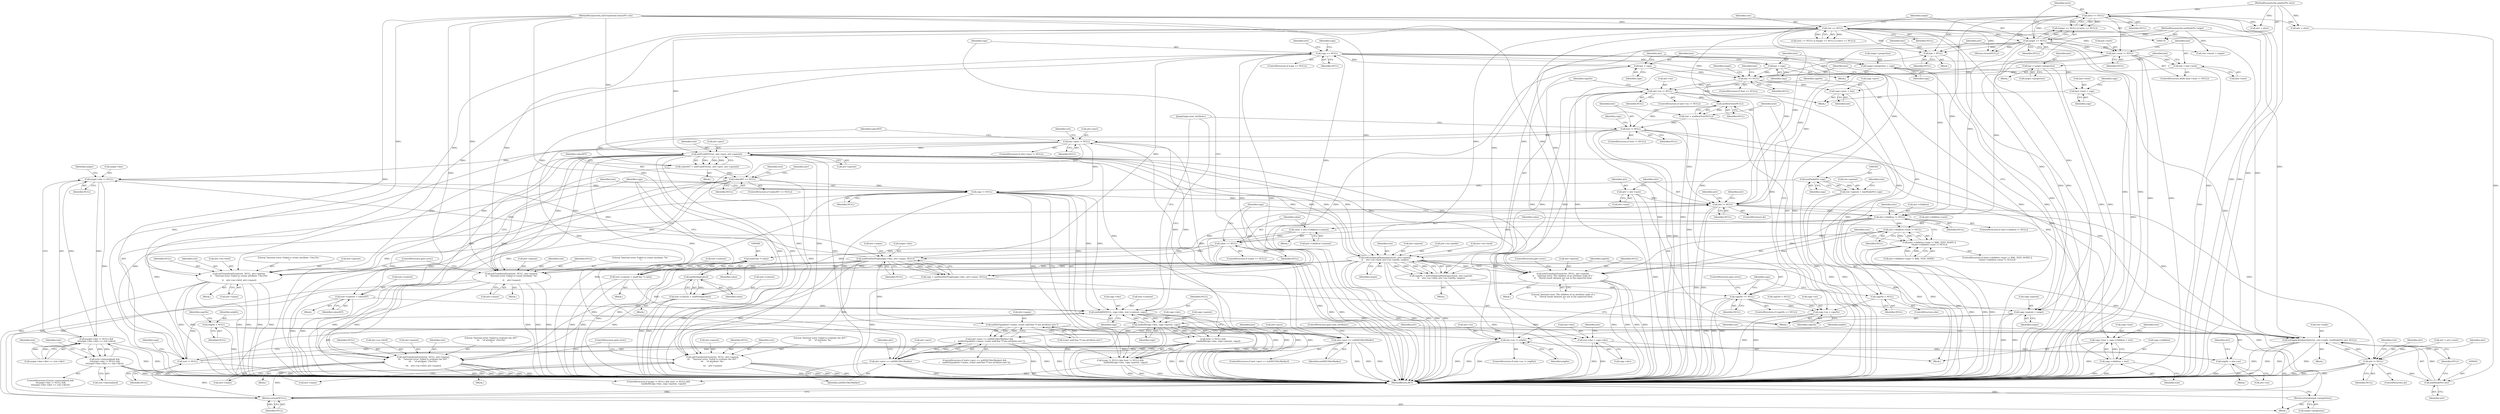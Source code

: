 digraph "0_Chrome_2de493f4a1d48952e09230a0c32ccbd45db973b2@API" {
"1000248" [label="(Call,copy == NULL)"];
"1000237" [label="(Call,copy = xmlNewDocProp(target->doc, attr->name, NULL))"];
"1000239" [label="(Call,xmlNewDocProp(target->doc, attr->name, NULL))"];
"1000470" [label="(Call,target->doc != NULL)"];
"1000402" [label="(Call,attr->psvi != NULL)"];
"1000186" [label="(Call,attr->psvi == xsltXSLTAttrMarker)"];
"1000410" [label="(Call,xsltEvalAVT(ctxt, attr->psvi, attr->parent))"];
"1000132" [label="(Call,ctxt == NULL)"];
"1000111" [label="(MethodParameterIn,xsltTransformContextPtr ctxt)"];
"1000339" [label="(Call,xsltGetSpecialNamespace(ctxt, attr->parent,\n\t\t    attr->ns->href, attr->ns->prefix, target))"];
"1000112" [label="(MethodParameterIn,xmlNodePtr target)"];
"1000136" [label="(Call,target == NULL)"];
"1000374" [label="(Call,text != NULL)"];
"1000369" [label="(Call,text = xmlNewText(NULL))"];
"1000371" [label="(Call,xmlNewText(NULL))"];
"1000291" [label="(Call,last == NULL)"];
"1000177" [label="(Call,last = NULL)"];
"1000139" [label="(Call,attrs == NULL)"];
"1000113" [label="(MethodParameterIn,xmlAttrPtr attrs)"];
"1000315" [label="(Call,last = copy)"];
"1000248" [label="(Call,copy == NULL)"];
"1000159" [label="(Call,last = target->properties)"];
"1000300" [label="(Call,last = copy)"];
"1000170" [label="(Call,last = last->next)"];
"1000165" [label="(Call,last->next != NULL)"];
"1000356" [label="(Call,copyNs == NULL)"];
"1000337" [label="(Call,copyNs = xsltGetSpecialNamespace(ctxt, attr->parent,\n\t\t    attr->ns->href, attr->ns->prefix, target))"];
"1000331" [label="(Call,attr->ns != NULL)"];
"1000319" [label="(Call,attr->ns != origNs)"];
"1000325" [label="(Call,origNs = attr->ns)"];
"1000121" [label="(Call,origNs = NULL)"];
"1000233" [label="(Call,value == NULL)"];
"1000225" [label="(Call,value = attr->children->content)"];
"1000209" [label="(Call,attr->children->next != NULL)"];
"1000194" [label="(Call,attr->children != NULL)"];
"1000532" [label="(Call,attr != NULL)"];
"1000527" [label="(Call,attr = attr->next)"];
"1000517" [label="(Call,xmlAddID(NULL, copy->doc, text->content, copy))"];
"1000502" [label="(Call,copy != NULL)"];
"1000391" [label="(Call,(xmlNodePtr) copy)"];
"1000419" [label="(Call,valueAVT == NULL)"];
"1000408" [label="(Call,valueAVT = xsltEvalAVT(ctxt, attr->psvi, attr->parent))"];
"1000506" [label="(Call,text != NULL)"];
"1000509" [label="(Call,xmlIsID(copy->doc, copy->parent, copy))"];
"1000285" [label="(Call,copy->parent = target)"];
"1000485" [label="(Call,text->content = (xmlChar *) value)"];
"1000489" [label="(Call,(xmlChar *) value)"];
"1000498" [label="(Call,xmlStrdup(value))"];
"1000458" [label="(Call,text->content = valueAVT)"];
"1000494" [label="(Call,text->content = xmlStrdup(value))"];
"1000257" [label="(Call,xsltTransformError(ctxt, NULL, attr->parent,\n\t\t    \"Internal error: Failed to create attribute '{%s}%s'.\n\",\n\t\t    attr->ns->href, attr->name))"];
"1000587" [label="(Return,return(NULL);)"];
"1000274" [label="(Call,xsltTransformError(ctxt, NULL, attr->parent,\n\t\t    \"Internal error: Failed to create attribute '%s'.\n\",\n\t\t    attr->name))"];
"1000310" [label="(Call,copy->prev = last)"];
"1000364" [label="(Call,copy->ns = copyNs)"];
"1000378" [label="(Call,copy->last = copy->children = text)"];
"1000382" [label="(Call,copy->children = text)"];
"1000542" [label="(Call,attr->psvi == xsltXSLTAttrMarker)"];
"1000541" [label="(Call,(attr->psvi == xsltXSLTAttrMarker) &&\n\t    xmlStrEqual(attr->name, (const xmlChar *)\"use-attribute-sets\"))"];
"1000217" [label="(Call,xsltTransformError(ctxt, NULL, attr->parent,\n\t\t    \"Internal error: The children of an attribute node of a \"\n\t\t    \"literal result element are not in the expected form.\n\"))"];
"1000394" [label="(Call,text->doc = copy->doc)"];
"1000505" [label="(Call,(text != NULL) &&\n                (xmlIsID(copy->doc, copy->parent, copy)))"];
"1000501" [label="(Call,(copy != NULL) && (text != NULL) &&\n                (xmlIsID(copy->doc, copy->parent, copy)))"];
"1000201" [label="(Call,(attr->children->type != XML_TEXT_NODE) ||\n\t\t(attr->children->next != NULL))"];
"1000295" [label="(Call,target->properties = copy)"];
"1000577" [label="(Return,return(target->properties);)"];
"1000305" [label="(Call,last->next = copy)"];
"1000387" [label="(Call,text->parent = (xmlNodePtr) copy)"];
"1000428" [label="(Call,xsltTransformError(ctxt, NULL, attr->parent,\n\t\t\t    \"Internal error: Failed to evaluate the AVT \"\n\t\t\t    \"of attribute '{%s}%s'.\n\",\n\t\t\t    attr->ns->href, attr->name))"];
"1000445" [label="(Call,xsltTransformError(ctxt, NULL, attr->parent,\n\t\t\t    \"Internal error: Failed to evaluate the AVT \"\n\t\t\t    \"of attribute '%s'.\n\",\n\t\t\t    attr->name))"];
"1000469" [label="(Call,(target->doc != NULL) &&\n\t\t(target->doc->dict == ctxt->dict))"];
"1000465" [label="(Call,(ctxt->internalized) &&\n \t\t(target->doc != NULL) &&\n\t\t(target->doc->dict == ctxt->dict))"];
"1000547" [label="(Call,xmlStrEqual(attr->name, (const xmlChar *)\"use-attribute-sets\"))"];
"1000555" [label="(Call,xsltApplyAttributeSet(ctxt, ctxt->node, (xmlNodePtr) attr, NULL))"];
"1000569" [label="(Call,attr != NULL)"];
"1000560" [label="(Call,(xmlNodePtr) attr)"];
"1000361" [label="(Call,copyNs = NULL)"];
"1000292" [label="(Identifier,last)"];
"1000509" [label="(Call,xmlIsID(copy->doc, copy->parent, copy))"];
"1000564" [label="(Call,attr = attr->next)"];
"1000326" [label="(Identifier,origNs)"];
"1000467" [label="(Identifier,ctxt)"];
"1000486" [label="(Call,text->content)"];
"1000243" [label="(Call,attr->name)"];
"1000445" [label="(Call,xsltTransformError(ctxt, NULL, attr->parent,\n\t\t\t    \"Internal error: Failed to evaluate the AVT \"\n\t\t\t    \"of attribute '%s'.\n\",\n\t\t\t    attr->name))"];
"1000315" [label="(Call,last = copy)"];
"1000349" [label="(Call,attr->ns->prefix)"];
"1000462" [label="(Identifier,valueAVT)"];
"1000258" [label="(Identifier,ctxt)"];
"1000311" [label="(Call,copy->prev)"];
"1000220" [label="(Call,attr->parent)"];
"1000362" [label="(Identifier,copyNs)"];
"1000186" [label="(Call,attr->psvi == xsltXSLTAttrMarker)"];
"1000257" [label="(Call,xsltTransformError(ctxt, NULL, attr->parent,\n\t\t    \"Internal error: Failed to create attribute '{%s}%s'.\n\",\n\t\t    attr->ns->href, attr->name))"];
"1000232" [label="(ControlStructure,if (value == NULL))"];
"1000522" [label="(Call,text->content)"];
"1000273" [label="(Block,)"];
"1000314" [label="(Identifier,last)"];
"1000137" [label="(Identifier,target)"];
"1000386" [label="(Identifier,text)"];
"1000373" [label="(ControlStructure,if (text != NULL))"];
"1000487" [label="(Identifier,text)"];
"1000380" [label="(Identifier,copy)"];
"1000301" [label="(Identifier,last)"];
"1000498" [label="(Call,xmlStrdup(value))"];
"1000277" [label="(Call,attr->parent)"];
"1000141" [label="(Identifier,NULL)"];
"1000505" [label="(Call,(text != NULL) &&\n                (xmlIsID(copy->doc, copy->parent, copy)))"];
"1000181" [label="(Identifier,attr)"];
"1000210" [label="(Call,attr->children->next)"];
"1000219" [label="(Identifier,NULL)"];
"1000290" [label="(ControlStructure,if (last == NULL))"];
"1000494" [label="(Call,text->content = xmlStrdup(value))"];
"1000464" [label="(ControlStructure,if ((ctxt->internalized) &&\n \t\t(target->doc != NULL) &&\n\t\t(target->doc->dict == ctxt->dict)))"];
"1000548" [label="(Call,attr->name)"];
"1000460" [label="(Identifier,text)"];
"1000404" [label="(Identifier,attr)"];
"1000511" [label="(Identifier,copy)"];
"1000217" [label="(Call,xsltTransformError(ctxt, NULL, attr->parent,\n\t\t    \"Internal error: The children of an attribute node of a \"\n\t\t    \"literal result element are not in the expected form.\n\"))"];
"1000402" [label="(Call,attr->psvi != NULL)"];
"1000240" [label="(Call,target->doc)"];
"1000410" [label="(Call,xsltEvalAVT(ctxt, attr->psvi, attr->parent))"];
"1000178" [label="(Identifier,last)"];
"1000344" [label="(Call,attr->ns->href)"];
"1000541" [label="(Call,(attr->psvi == xsltXSLTAttrMarker) &&\n\t    xmlStrEqual(attr->name, (const xmlChar *)\"use-attribute-sets\"))"];
"1000304" [label="(Block,)"];
"1000470" [label="(Call,target->doc != NULL)"];
"1000275" [label="(Identifier,ctxt)"];
"1000233" [label="(Call,value == NULL)"];
"1000587" [label="(Return,return(NULL);)"];
"1000195" [label="(Call,attr->children)"];
"1000578" [label="(Call,target->properties)"];
"1000179" [label="(Identifier,NULL)"];
"1000533" [label="(Identifier,attr)"];
"1000176" [label="(Block,)"];
"1000306" [label="(Call,last->next)"];
"1000510" [label="(Call,copy->doc)"];
"1000132" [label="(Call,ctxt == NULL)"];
"1000170" [label="(Call,last = last->next)"];
"1000114" [label="(Block,)"];
"1000571" [label="(Identifier,NULL)"];
"1000447" [label="(Identifier,NULL)"];
"1000234" [label="(Identifier,value)"];
"1000356" [label="(Call,copyNs == NULL)"];
"1000209" [label="(Call,attr->children->next != NULL)"];
"1000484" [label="(Block,)"];
"1000395" [label="(Call,text->doc)"];
"1000431" [label="(Call,attr->parent)"];
"1000379" [label="(Call,copy->last)"];
"1000123" [label="(Identifier,NULL)"];
"1000227" [label="(Call,attr->children->content)"];
"1000325" [label="(Call,origNs = attr->ns)"];
"1000126" [label="(Identifier,copyNs)"];
"1000503" [label="(Identifier,copy)"];
"1000287" [label="(Identifier,copy)"];
"1000321" [label="(Identifier,attr)"];
"1000319" [label="(Call,attr->ns != origNs)"];
"1000247" [label="(ControlStructure,if (copy == NULL))"];
"1000495" [label="(Call,text->content)"];
"1000401" [label="(ControlStructure,if (attr->psvi != NULL))"];
"1000335" [label="(Identifier,NULL)"];
"1000177" [label="(Call,last = NULL)"];
"1000446" [label="(Identifier,ctxt)"];
"1000297" [label="(Identifier,target)"];
"1000291" [label="(Call,last == NULL)"];
"1000371" [label="(Call,xmlNewText(NULL))"];
"1000331" [label="(Call,attr->ns != NULL)"];
"1000167" [label="(Identifier,last)"];
"1000215" [label="(Identifier,NULL)"];
"1000513" [label="(Call,copy->parent)"];
"1000256" [label="(Block,)"];
"1000205" [label="(Identifier,attr)"];
"1000398" [label="(Call,copy->doc)"];
"1000496" [label="(Identifier,text)"];
"1000248" [label="(Call,copy == NULL)"];
"1000458" [label="(Call,text->content = valueAVT)"];
"1000171" [label="(Identifier,last)"];
"1000527" [label="(Call,attr = attr->next)"];
"1000323" [label="(Identifier,origNs)"];
"1000340" [label="(Identifier,ctxt)"];
"1000161" [label="(Call,target->properties)"];
"1000406" [label="(Identifier,NULL)"];
"1000142" [label="(Return,return(NULL);)"];
"1000164" [label="(ControlStructure,while (last->next != NULL))"];
"1000457" [label="(Block,)"];
"1000136" [label="(Call,target == NULL)"];
"1000546" [label="(Identifier,xsltXSLTAttrMarker)"];
"1000160" [label="(Identifier,last)"];
"1000542" [label="(Call,attr->psvi == xsltXSLTAttrMarker)"];
"1000169" [label="(Identifier,NULL)"];
"1000216" [label="(Block,)"];
"1000200" [label="(ControlStructure,if ((attr->children->type != XML_TEXT_NODE) ||\n\t\t(attr->children->next != NULL)))"];
"1000264" [label="(Call,attr->ns->href)"];
"1000309" [label="(Identifier,copy)"];
"1000452" [label="(Call,attr->name)"];
"1000375" [label="(Identifier,text)"];
"1000557" [label="(Call,ctxt->node)"];
"1000341" [label="(Call,attr->parent)"];
"1000489" [label="(Call,(xmlChar *) value)"];
"1000544" [label="(Identifier,attr)"];
"1000588" [label="(Identifier,NULL)"];
"1000451" [label="(Literal,\"Internal error: Failed to evaluate the AVT \"\n\t\t\t    \"of attribute '%s'.\n\")"];
"1000407" [label="(Block,)"];
"1000428" [label="(Call,xsltTransformError(ctxt, NULL, attr->parent,\n\t\t\t    \"Internal error: Failed to evaluate the AVT \"\n\t\t\t    \"of attribute '{%s}%s'.\n\",\n\t\t\t    attr->ns->href, attr->name))"];
"1000149" [label="(Call,ctxt->insert = target)"];
"1000383" [label="(Call,copy->children)"];
"1000226" [label="(Identifier,value)"];
"1000263" [label="(Literal,\"Internal error: Failed to create attribute '{%s}%s'.\n\")"];
"1000365" [label="(Call,copy->ns)"];
"1000547" [label="(Call,xmlStrEqual(attr->name, (const xmlChar *)\"use-attribute-sets\"))"];
"1000192" [label="(ControlStructure,goto next_attribute;)"];
"1000260" [label="(Call,attr->parent)"];
"1000361" [label="(Call,copyNs = NULL)"];
"1000378" [label="(Call,copy->last = copy->children = text)"];
"1000310" [label="(Call,copy->prev = last)"];
"1000425" [label="(Identifier,attr)"];
"1000318" [label="(ControlStructure,if (attr->ns != origNs))"];
"1000296" [label="(Call,target->properties)"];
"1000285" [label="(Call,copy->parent = target)"];
"1000444" [label="(Block,)"];
"1000387" [label="(Call,text->parent = (xmlNodePtr) copy)"];
"1000250" [label="(Identifier,NULL)"];
"1000370" [label="(Identifier,text)"];
"1000224" [label="(ControlStructure,goto error;)"];
"1000330" [label="(ControlStructure,if (attr->ns != NULL))"];
"1000427" [label="(Block,)"];
"1000491" [label="(Identifier,value)"];
"1000475" [label="(Call,target->doc->dict == ctxt->dict)"];
"1000122" [label="(Identifier,origNs)"];
"1000281" [label="(Call,attr->name)"];
"1000294" [label="(Block,)"];
"1000366" [label="(Identifier,copy)"];
"1000540" [label="(ControlStructure,if ((attr->psvi == xsltXSLTAttrMarker) &&\n\t    xmlStrEqual(attr->name, (const xmlChar *)\"use-attribute-sets\")))"];
"1000360" [label="(ControlStructure,else)"];
"1000372" [label="(Identifier,NULL)"];
"1000249" [label="(Identifier,copy)"];
"1000517" [label="(Call,xmlAddID(NULL, copy->doc, text->content, copy))"];
"1000448" [label="(Call,attr->parent)"];
"1000111" [label="(MethodParameterIn,xsltTransformContextPtr ctxt)"];
"1000485" [label="(Call,text->content = (xmlChar *) value)"];
"1000529" [label="(Call,attr->next)"];
"1000305" [label="(Call,last->next = copy)"];
"1000535" [label="(Call,attr = attrs)"];
"1000190" [label="(Identifier,xsltXSLTAttrMarker)"];
"1000474" [label="(Identifier,NULL)"];
"1000359" [label="(ControlStructure,goto error;)"];
"1000538" [label="(ControlStructure,do)"];
"1000337" [label="(Call,copyNs = xsltGetSpecialNamespace(ctxt, attr->parent,\n\t\t    attr->ns->href, attr->ns->prefix, target))"];
"1000536" [label="(Identifier,attr)"];
"1000465" [label="(Call,(ctxt->internalized) &&\n \t\t(target->doc != NULL) &&\n\t\t(target->doc->dict == ctxt->dict))"];
"1000574" [label="(Identifier,ctxt)"];
"1000354" [label="(Identifier,target)"];
"1000289" [label="(Identifier,target)"];
"1000409" [label="(Identifier,valueAVT)"];
"1000376" [label="(Identifier,NULL)"];
"1000320" [label="(Call,attr->ns)"];
"1000183" [label="(ControlStructure,do)"];
"1000300" [label="(Call,last = copy)"];
"1000133" [label="(Identifier,ctxt)"];
"1000393" [label="(Identifier,copy)"];
"1000299" [label="(Identifier,copy)"];
"1000131" [label="(Call,(ctxt == NULL) || (target == NULL) || (attrs == NULL))"];
"1000554" [label="(Block,)"];
"1000560" [label="(Call,(xmlNodePtr) attr)"];
"1000421" [label="(Identifier,NULL)"];
"1000532" [label="(Call,attr != NULL)"];
"1000549" [label="(Identifier,attr)"];
"1000563" [label="(Identifier,NULL)"];
"1000269" [label="(Call,attr->name)"];
"1000338" [label="(Identifier,copyNs)"];
"1000507" [label="(Identifier,text)"];
"1000525" [label="(Identifier,copy)"];
"1000358" [label="(Identifier,NULL)"];
"1000368" [label="(Identifier,copyNs)"];
"1000274" [label="(Call,xsltTransformError(ctxt, NULL, attr->parent,\n\t\t    \"Internal error: Failed to create attribute '%s'.\n\",\n\t\t    attr->name))"];
"1000408" [label="(Call,valueAVT = xsltEvalAVT(ctxt, attr->psvi, attr->parent))"];
"1000134" [label="(Identifier,NULL)"];
"1000420" [label="(Identifier,valueAVT)"];
"1000516" [label="(Identifier,copy)"];
"1000276" [label="(Identifier,NULL)"];
"1000280" [label="(Literal,\"Internal error: Failed to create attribute '%s'.\n\")"];
"1000317" [label="(Identifier,copy)"];
"1000336" [label="(Block,)"];
"1000394" [label="(Call,text->doc = copy->doc)"];
"1000259" [label="(Identifier,NULL)"];
"1000158" [label="(Block,)"];
"1000543" [label="(Call,attr->psvi)"];
"1000403" [label="(Call,attr->psvi)"];
"1000389" [label="(Identifier,text)"];
"1000121" [label="(Call,origNs = NULL)"];
"1000519" [label="(Call,copy->doc)"];
"1000324" [label="(Block,)"];
"1000569" [label="(Call,attr != NULL)"];
"1000369" [label="(Call,text = xmlNewText(NULL))"];
"1000254" [label="(Identifier,attr)"];
"1000364" [label="(Call,copy->ns = copyNs)"];
"1000327" [label="(Call,attr->ns)"];
"1000139" [label="(Call,attrs == NULL)"];
"1000166" [label="(Call,last->next)"];
"1000388" [label="(Call,text->parent)"];
"1000188" [label="(Identifier,attr)"];
"1000382" [label="(Call,copy->children = text)"];
"1000307" [label="(Identifier,last)"];
"1000198" [label="(Identifier,NULL)"];
"1000196" [label="(Identifier,attr)"];
"1000355" [label="(ControlStructure,if (copyNs == NULL))"];
"1000562" [label="(Identifier,attr)"];
"1000374" [label="(Call,text != NULL)"];
"1000526" [label="(JumpTarget,next_attribute:)"];
"1000316" [label="(Identifier,last)"];
"1000500" [label="(ControlStructure,if ((copy != NULL) && (text != NULL) &&\n                (xmlIsID(copy->doc, copy->parent, copy))))"];
"1000570" [label="(Identifier,attr)"];
"1000246" [label="(Identifier,NULL)"];
"1000411" [label="(Identifier,ctxt)"];
"1000577" [label="(Return,return(target->properties);)"];
"1000223" [label="(Literal,\"Internal error: The children of an attribute node of a \"\n\t\t    \"literal result element are not in the expected form.\n\")"];
"1000194" [label="(Call,attr->children != NULL)"];
"1000478" [label="(Identifier,target)"];
"1000332" [label="(Call,attr->ns)"];
"1000180" [label="(Call,attr = attrs)"];
"1000284" [label="(ControlStructure,goto error;)"];
"1000225" [label="(Call,value = attr->children->content)"];
"1000565" [label="(Identifier,attr)"];
"1000518" [label="(Identifier,NULL)"];
"1000295" [label="(Call,target->properties = copy)"];
"1000502" [label="(Call,copy != NULL)"];
"1000140" [label="(Identifier,attrs)"];
"1000499" [label="(Identifier,value)"];
"1000165" [label="(Call,last->next != NULL)"];
"1000286" [label="(Call,copy->parent)"];
"1000466" [label="(Call,ctxt->internalized)"];
"1000113" [label="(MethodParameterIn,xmlAttrPtr attrs)"];
"1000471" [label="(Call,target->doc)"];
"1000184" [label="(Block,)"];
"1000504" [label="(Identifier,NULL)"];
"1000418" [label="(ControlStructure,if (valueAVT == NULL))"];
"1000589" [label="(MethodReturn,RET)"];
"1000135" [label="(Call,(target == NULL) || (attrs == NULL))"];
"1000138" [label="(Identifier,NULL)"];
"1000391" [label="(Call,(xmlNodePtr) copy)"];
"1000312" [label="(Identifier,copy)"];
"1000501" [label="(Call,(copy != NULL) && (text != NULL) &&\n                (xmlIsID(copy->doc, copy->parent, copy)))"];
"1000419" [label="(Call,valueAVT == NULL)"];
"1000237" [label="(Call,copy = xmlNewDocProp(target->doc, attr->name, NULL))"];
"1000396" [label="(Identifier,text)"];
"1000508" [label="(Identifier,NULL)"];
"1000556" [label="(Identifier,ctxt)"];
"1000159" [label="(Call,last = target->properties)"];
"1000187" [label="(Call,attr->psvi)"];
"1000125" [label="(Call,copyNs = NULL)"];
"1000506" [label="(Call,text != NULL)"];
"1000112" [label="(MethodParameterIn,xmlNodePtr target)"];
"1000293" [label="(Identifier,NULL)"];
"1000377" [label="(Block,)"];
"1000429" [label="(Identifier,ctxt)"];
"1000235" [label="(Identifier,NULL)"];
"1000202" [label="(Call,attr->children->type != XML_TEXT_NODE)"];
"1000551" [label="(Call,(const xmlChar *)\"use-attribute-sets\")"];
"1000493" [label="(Block,)"];
"1000238" [label="(Identifier,copy)"];
"1000201" [label="(Call,(attr->children->type != XML_TEXT_NODE) ||\n\t\t(attr->children->next != NULL))"];
"1000528" [label="(Identifier,attr)"];
"1000434" [label="(Literal,\"Internal error: Failed to evaluate the AVT \"\n\t\t\t    \"of attribute '{%s}%s'.\n\")"];
"1000430" [label="(Identifier,NULL)"];
"1000412" [label="(Call,attr->psvi)"];
"1000469" [label="(Call,(target->doc != NULL) &&\n\t\t(target->doc->dict == ctxt->dict))"];
"1000357" [label="(Identifier,copyNs)"];
"1000333" [label="(Identifier,attr)"];
"1000218" [label="(Identifier,ctxt)"];
"1000440" [label="(Call,attr->name)"];
"1000339" [label="(Call,xsltGetSpecialNamespace(ctxt, attr->parent,\n\t\t    attr->ns->href, attr->ns->prefix, target))"];
"1000455" [label="(ControlStructure,goto error;)"];
"1000415" [label="(Call,attr->parent)"];
"1000459" [label="(Call,text->content)"];
"1000172" [label="(Call,last->next)"];
"1000185" [label="(ControlStructure,if (attr->psvi == xsltXSLTAttrMarker))"];
"1000199" [label="(Block,)"];
"1000193" [label="(ControlStructure,if (attr->children != NULL))"];
"1000534" [label="(Identifier,NULL)"];
"1000435" [label="(Call,attr->ns->href)"];
"1000302" [label="(Identifier,copy)"];
"1000239" [label="(Call,xmlNewDocProp(target->doc, attr->name, NULL))"];
"1000363" [label="(Identifier,NULL)"];
"1000555" [label="(Call,xsltApplyAttributeSet(ctxt, ctxt->node, (xmlNodePtr) attr, NULL))"];
"1000248" -> "1000247"  [label="AST: "];
"1000248" -> "1000250"  [label="CFG: "];
"1000249" -> "1000248"  [label="AST: "];
"1000250" -> "1000248"  [label="AST: "];
"1000254" -> "1000248"  [label="CFG: "];
"1000287" -> "1000248"  [label="CFG: "];
"1000248" -> "1000589"  [label="DDG: "];
"1000248" -> "1000589"  [label="DDG: "];
"1000237" -> "1000248"  [label="DDG: "];
"1000239" -> "1000248"  [label="DDG: "];
"1000248" -> "1000257"  [label="DDG: "];
"1000248" -> "1000274"  [label="DDG: "];
"1000248" -> "1000291"  [label="DDG: "];
"1000248" -> "1000295"  [label="DDG: "];
"1000248" -> "1000300"  [label="DDG: "];
"1000248" -> "1000305"  [label="DDG: "];
"1000248" -> "1000315"  [label="DDG: "];
"1000248" -> "1000391"  [label="DDG: "];
"1000237" -> "1000184"  [label="AST: "];
"1000237" -> "1000239"  [label="CFG: "];
"1000238" -> "1000237"  [label="AST: "];
"1000239" -> "1000237"  [label="AST: "];
"1000249" -> "1000237"  [label="CFG: "];
"1000237" -> "1000589"  [label="DDG: "];
"1000239" -> "1000237"  [label="DDG: "];
"1000239" -> "1000237"  [label="DDG: "];
"1000239" -> "1000237"  [label="DDG: "];
"1000239" -> "1000246"  [label="CFG: "];
"1000240" -> "1000239"  [label="AST: "];
"1000243" -> "1000239"  [label="AST: "];
"1000246" -> "1000239"  [label="AST: "];
"1000239" -> "1000589"  [label="DDG: "];
"1000239" -> "1000589"  [label="DDG: "];
"1000470" -> "1000239"  [label="DDG: "];
"1000233" -> "1000239"  [label="DDG: "];
"1000194" -> "1000239"  [label="DDG: "];
"1000239" -> "1000257"  [label="DDG: "];
"1000239" -> "1000274"  [label="DDG: "];
"1000239" -> "1000428"  [label="DDG: "];
"1000239" -> "1000445"  [label="DDG: "];
"1000239" -> "1000470"  [label="DDG: "];
"1000239" -> "1000547"  [label="DDG: "];
"1000470" -> "1000469"  [label="AST: "];
"1000470" -> "1000474"  [label="CFG: "];
"1000471" -> "1000470"  [label="AST: "];
"1000474" -> "1000470"  [label="AST: "];
"1000478" -> "1000470"  [label="CFG: "];
"1000469" -> "1000470"  [label="CFG: "];
"1000470" -> "1000589"  [label="DDG: "];
"1000470" -> "1000469"  [label="DDG: "];
"1000470" -> "1000469"  [label="DDG: "];
"1000402" -> "1000470"  [label="DDG: "];
"1000470" -> "1000502"  [label="DDG: "];
"1000402" -> "1000401"  [label="AST: "];
"1000402" -> "1000406"  [label="CFG: "];
"1000403" -> "1000402"  [label="AST: "];
"1000406" -> "1000402"  [label="AST: "];
"1000409" -> "1000402"  [label="CFG: "];
"1000467" -> "1000402"  [label="CFG: "];
"1000402" -> "1000589"  [label="DDG: "];
"1000402" -> "1000186"  [label="DDG: "];
"1000186" -> "1000402"  [label="DDG: "];
"1000374" -> "1000402"  [label="DDG: "];
"1000402" -> "1000410"  [label="DDG: "];
"1000402" -> "1000419"  [label="DDG: "];
"1000402" -> "1000502"  [label="DDG: "];
"1000402" -> "1000542"  [label="DDG: "];
"1000186" -> "1000185"  [label="AST: "];
"1000186" -> "1000190"  [label="CFG: "];
"1000187" -> "1000186"  [label="AST: "];
"1000190" -> "1000186"  [label="AST: "];
"1000192" -> "1000186"  [label="CFG: "];
"1000196" -> "1000186"  [label="CFG: "];
"1000186" -> "1000589"  [label="DDG: "];
"1000186" -> "1000589"  [label="DDG: "];
"1000186" -> "1000589"  [label="DDG: "];
"1000410" -> "1000186"  [label="DDG: "];
"1000186" -> "1000542"  [label="DDG: "];
"1000186" -> "1000542"  [label="DDG: "];
"1000410" -> "1000408"  [label="AST: "];
"1000410" -> "1000415"  [label="CFG: "];
"1000411" -> "1000410"  [label="AST: "];
"1000412" -> "1000410"  [label="AST: "];
"1000415" -> "1000410"  [label="AST: "];
"1000408" -> "1000410"  [label="CFG: "];
"1000410" -> "1000589"  [label="DDG: "];
"1000410" -> "1000589"  [label="DDG: "];
"1000410" -> "1000589"  [label="DDG: "];
"1000410" -> "1000217"  [label="DDG: "];
"1000410" -> "1000217"  [label="DDG: "];
"1000410" -> "1000257"  [label="DDG: "];
"1000410" -> "1000257"  [label="DDG: "];
"1000410" -> "1000274"  [label="DDG: "];
"1000410" -> "1000274"  [label="DDG: "];
"1000410" -> "1000339"  [label="DDG: "];
"1000410" -> "1000339"  [label="DDG: "];
"1000410" -> "1000408"  [label="DDG: "];
"1000410" -> "1000408"  [label="DDG: "];
"1000410" -> "1000408"  [label="DDG: "];
"1000132" -> "1000410"  [label="DDG: "];
"1000339" -> "1000410"  [label="DDG: "];
"1000339" -> "1000410"  [label="DDG: "];
"1000111" -> "1000410"  [label="DDG: "];
"1000410" -> "1000428"  [label="DDG: "];
"1000410" -> "1000428"  [label="DDG: "];
"1000410" -> "1000445"  [label="DDG: "];
"1000410" -> "1000445"  [label="DDG: "];
"1000410" -> "1000542"  [label="DDG: "];
"1000410" -> "1000555"  [label="DDG: "];
"1000132" -> "1000131"  [label="AST: "];
"1000132" -> "1000134"  [label="CFG: "];
"1000133" -> "1000132"  [label="AST: "];
"1000134" -> "1000132"  [label="AST: "];
"1000137" -> "1000132"  [label="CFG: "];
"1000131" -> "1000132"  [label="CFG: "];
"1000132" -> "1000589"  [label="DDG: "];
"1000132" -> "1000589"  [label="DDG: "];
"1000132" -> "1000131"  [label="DDG: "];
"1000132" -> "1000131"  [label="DDG: "];
"1000111" -> "1000132"  [label="DDG: "];
"1000132" -> "1000136"  [label="DDG: "];
"1000132" -> "1000142"  [label="DDG: "];
"1000132" -> "1000165"  [label="DDG: "];
"1000132" -> "1000177"  [label="DDG: "];
"1000132" -> "1000194"  [label="DDG: "];
"1000132" -> "1000217"  [label="DDG: "];
"1000132" -> "1000257"  [label="DDG: "];
"1000132" -> "1000274"  [label="DDG: "];
"1000132" -> "1000339"  [label="DDG: "];
"1000132" -> "1000532"  [label="DDG: "];
"1000132" -> "1000555"  [label="DDG: "];
"1000111" -> "1000110"  [label="AST: "];
"1000111" -> "1000589"  [label="DDG: "];
"1000111" -> "1000217"  [label="DDG: "];
"1000111" -> "1000257"  [label="DDG: "];
"1000111" -> "1000274"  [label="DDG: "];
"1000111" -> "1000339"  [label="DDG: "];
"1000111" -> "1000428"  [label="DDG: "];
"1000111" -> "1000445"  [label="DDG: "];
"1000111" -> "1000555"  [label="DDG: "];
"1000339" -> "1000337"  [label="AST: "];
"1000339" -> "1000354"  [label="CFG: "];
"1000340" -> "1000339"  [label="AST: "];
"1000341" -> "1000339"  [label="AST: "];
"1000344" -> "1000339"  [label="AST: "];
"1000349" -> "1000339"  [label="AST: "];
"1000354" -> "1000339"  [label="AST: "];
"1000337" -> "1000339"  [label="CFG: "];
"1000339" -> "1000589"  [label="DDG: "];
"1000339" -> "1000589"  [label="DDG: "];
"1000339" -> "1000589"  [label="DDG: "];
"1000339" -> "1000589"  [label="DDG: "];
"1000339" -> "1000589"  [label="DDG: "];
"1000339" -> "1000217"  [label="DDG: "];
"1000339" -> "1000217"  [label="DDG: "];
"1000339" -> "1000257"  [label="DDG: "];
"1000339" -> "1000257"  [label="DDG: "];
"1000339" -> "1000257"  [label="DDG: "];
"1000339" -> "1000274"  [label="DDG: "];
"1000339" -> "1000274"  [label="DDG: "];
"1000339" -> "1000285"  [label="DDG: "];
"1000339" -> "1000337"  [label="DDG: "];
"1000339" -> "1000337"  [label="DDG: "];
"1000339" -> "1000337"  [label="DDG: "];
"1000339" -> "1000337"  [label="DDG: "];
"1000339" -> "1000337"  [label="DDG: "];
"1000112" -> "1000339"  [label="DDG: "];
"1000136" -> "1000339"  [label="DDG: "];
"1000339" -> "1000428"  [label="DDG: "];
"1000339" -> "1000555"  [label="DDG: "];
"1000112" -> "1000110"  [label="AST: "];
"1000112" -> "1000589"  [label="DDG: "];
"1000112" -> "1000136"  [label="DDG: "];
"1000112" -> "1000149"  [label="DDG: "];
"1000112" -> "1000285"  [label="DDG: "];
"1000136" -> "1000135"  [label="AST: "];
"1000136" -> "1000138"  [label="CFG: "];
"1000137" -> "1000136"  [label="AST: "];
"1000138" -> "1000136"  [label="AST: "];
"1000140" -> "1000136"  [label="CFG: "];
"1000135" -> "1000136"  [label="CFG: "];
"1000136" -> "1000589"  [label="DDG: "];
"1000136" -> "1000589"  [label="DDG: "];
"1000136" -> "1000135"  [label="DDG: "];
"1000136" -> "1000135"  [label="DDG: "];
"1000136" -> "1000139"  [label="DDG: "];
"1000136" -> "1000142"  [label="DDG: "];
"1000136" -> "1000149"  [label="DDG: "];
"1000136" -> "1000165"  [label="DDG: "];
"1000136" -> "1000177"  [label="DDG: "];
"1000136" -> "1000194"  [label="DDG: "];
"1000136" -> "1000285"  [label="DDG: "];
"1000136" -> "1000532"  [label="DDG: "];
"1000374" -> "1000373"  [label="AST: "];
"1000374" -> "1000376"  [label="CFG: "];
"1000375" -> "1000374"  [label="AST: "];
"1000376" -> "1000374"  [label="AST: "];
"1000380" -> "1000374"  [label="CFG: "];
"1000526" -> "1000374"  [label="CFG: "];
"1000374" -> "1000589"  [label="DDG: "];
"1000374" -> "1000589"  [label="DDG: "];
"1000369" -> "1000374"  [label="DDG: "];
"1000371" -> "1000374"  [label="DDG: "];
"1000374" -> "1000378"  [label="DDG: "];
"1000374" -> "1000382"  [label="DDG: "];
"1000374" -> "1000506"  [label="DDG: "];
"1000374" -> "1000532"  [label="DDG: "];
"1000369" -> "1000184"  [label="AST: "];
"1000369" -> "1000371"  [label="CFG: "];
"1000370" -> "1000369"  [label="AST: "];
"1000371" -> "1000369"  [label="AST: "];
"1000375" -> "1000369"  [label="CFG: "];
"1000369" -> "1000589"  [label="DDG: "];
"1000371" -> "1000369"  [label="DDG: "];
"1000371" -> "1000372"  [label="CFG: "];
"1000372" -> "1000371"  [label="AST: "];
"1000291" -> "1000371"  [label="DDG: "];
"1000356" -> "1000371"  [label="DDG: "];
"1000331" -> "1000371"  [label="DDG: "];
"1000291" -> "1000290"  [label="AST: "];
"1000291" -> "1000293"  [label="CFG: "];
"1000292" -> "1000291"  [label="AST: "];
"1000293" -> "1000291"  [label="AST: "];
"1000297" -> "1000291"  [label="CFG: "];
"1000307" -> "1000291"  [label="CFG: "];
"1000291" -> "1000589"  [label="DDG: "];
"1000177" -> "1000291"  [label="DDG: "];
"1000315" -> "1000291"  [label="DDG: "];
"1000159" -> "1000291"  [label="DDG: "];
"1000300" -> "1000291"  [label="DDG: "];
"1000170" -> "1000291"  [label="DDG: "];
"1000291" -> "1000310"  [label="DDG: "];
"1000291" -> "1000331"  [label="DDG: "];
"1000177" -> "1000176"  [label="AST: "];
"1000177" -> "1000179"  [label="CFG: "];
"1000178" -> "1000177"  [label="AST: "];
"1000179" -> "1000177"  [label="AST: "];
"1000181" -> "1000177"  [label="CFG: "];
"1000177" -> "1000589"  [label="DDG: "];
"1000139" -> "1000177"  [label="DDG: "];
"1000139" -> "1000135"  [label="AST: "];
"1000139" -> "1000141"  [label="CFG: "];
"1000140" -> "1000139"  [label="AST: "];
"1000141" -> "1000139"  [label="AST: "];
"1000135" -> "1000139"  [label="CFG: "];
"1000139" -> "1000589"  [label="DDG: "];
"1000139" -> "1000589"  [label="DDG: "];
"1000139" -> "1000135"  [label="DDG: "];
"1000139" -> "1000135"  [label="DDG: "];
"1000113" -> "1000139"  [label="DDG: "];
"1000139" -> "1000142"  [label="DDG: "];
"1000139" -> "1000165"  [label="DDG: "];
"1000139" -> "1000180"  [label="DDG: "];
"1000139" -> "1000194"  [label="DDG: "];
"1000139" -> "1000532"  [label="DDG: "];
"1000139" -> "1000535"  [label="DDG: "];
"1000113" -> "1000110"  [label="AST: "];
"1000113" -> "1000589"  [label="DDG: "];
"1000113" -> "1000180"  [label="DDG: "];
"1000113" -> "1000535"  [label="DDG: "];
"1000315" -> "1000304"  [label="AST: "];
"1000315" -> "1000317"  [label="CFG: "];
"1000316" -> "1000315"  [label="AST: "];
"1000317" -> "1000315"  [label="AST: "];
"1000321" -> "1000315"  [label="CFG: "];
"1000315" -> "1000589"  [label="DDG: "];
"1000315" -> "1000589"  [label="DDG: "];
"1000159" -> "1000158"  [label="AST: "];
"1000159" -> "1000161"  [label="CFG: "];
"1000160" -> "1000159"  [label="AST: "];
"1000161" -> "1000159"  [label="AST: "];
"1000167" -> "1000159"  [label="CFG: "];
"1000159" -> "1000589"  [label="DDG: "];
"1000159" -> "1000589"  [label="DDG: "];
"1000300" -> "1000294"  [label="AST: "];
"1000300" -> "1000302"  [label="CFG: "];
"1000301" -> "1000300"  [label="AST: "];
"1000302" -> "1000300"  [label="AST: "];
"1000321" -> "1000300"  [label="CFG: "];
"1000300" -> "1000589"  [label="DDG: "];
"1000300" -> "1000589"  [label="DDG: "];
"1000170" -> "1000164"  [label="AST: "];
"1000170" -> "1000172"  [label="CFG: "];
"1000171" -> "1000170"  [label="AST: "];
"1000172" -> "1000170"  [label="AST: "];
"1000167" -> "1000170"  [label="CFG: "];
"1000170" -> "1000589"  [label="DDG: "];
"1000165" -> "1000170"  [label="DDG: "];
"1000165" -> "1000164"  [label="AST: "];
"1000165" -> "1000169"  [label="CFG: "];
"1000166" -> "1000165"  [label="AST: "];
"1000169" -> "1000165"  [label="AST: "];
"1000171" -> "1000165"  [label="CFG: "];
"1000181" -> "1000165"  [label="CFG: "];
"1000165" -> "1000589"  [label="DDG: "];
"1000165" -> "1000589"  [label="DDG: "];
"1000165" -> "1000194"  [label="DDG: "];
"1000165" -> "1000532"  [label="DDG: "];
"1000356" -> "1000355"  [label="AST: "];
"1000356" -> "1000358"  [label="CFG: "];
"1000357" -> "1000356"  [label="AST: "];
"1000358" -> "1000356"  [label="AST: "];
"1000359" -> "1000356"  [label="CFG: "];
"1000366" -> "1000356"  [label="CFG: "];
"1000356" -> "1000589"  [label="DDG: "];
"1000356" -> "1000589"  [label="DDG: "];
"1000356" -> "1000589"  [label="DDG: "];
"1000337" -> "1000356"  [label="DDG: "];
"1000331" -> "1000356"  [label="DDG: "];
"1000356" -> "1000364"  [label="DDG: "];
"1000356" -> "1000587"  [label="DDG: "];
"1000337" -> "1000336"  [label="AST: "];
"1000338" -> "1000337"  [label="AST: "];
"1000357" -> "1000337"  [label="CFG: "];
"1000337" -> "1000589"  [label="DDG: "];
"1000331" -> "1000330"  [label="AST: "];
"1000331" -> "1000335"  [label="CFG: "];
"1000332" -> "1000331"  [label="AST: "];
"1000335" -> "1000331"  [label="AST: "];
"1000338" -> "1000331"  [label="CFG: "];
"1000362" -> "1000331"  [label="CFG: "];
"1000331" -> "1000589"  [label="DDG: "];
"1000331" -> "1000589"  [label="DDG: "];
"1000331" -> "1000319"  [label="DDG: "];
"1000319" -> "1000331"  [label="DDG: "];
"1000331" -> "1000361"  [label="DDG: "];
"1000319" -> "1000318"  [label="AST: "];
"1000319" -> "1000323"  [label="CFG: "];
"1000320" -> "1000319"  [label="AST: "];
"1000323" -> "1000319"  [label="AST: "];
"1000326" -> "1000319"  [label="CFG: "];
"1000366" -> "1000319"  [label="CFG: "];
"1000319" -> "1000589"  [label="DDG: "];
"1000319" -> "1000589"  [label="DDG: "];
"1000319" -> "1000589"  [label="DDG: "];
"1000325" -> "1000319"  [label="DDG: "];
"1000121" -> "1000319"  [label="DDG: "];
"1000319" -> "1000325"  [label="DDG: "];
"1000325" -> "1000324"  [label="AST: "];
"1000325" -> "1000327"  [label="CFG: "];
"1000326" -> "1000325"  [label="AST: "];
"1000327" -> "1000325"  [label="AST: "];
"1000333" -> "1000325"  [label="CFG: "];
"1000325" -> "1000589"  [label="DDG: "];
"1000121" -> "1000114"  [label="AST: "];
"1000121" -> "1000123"  [label="CFG: "];
"1000122" -> "1000121"  [label="AST: "];
"1000123" -> "1000121"  [label="AST: "];
"1000126" -> "1000121"  [label="CFG: "];
"1000121" -> "1000589"  [label="DDG: "];
"1000233" -> "1000232"  [label="AST: "];
"1000233" -> "1000235"  [label="CFG: "];
"1000234" -> "1000233"  [label="AST: "];
"1000235" -> "1000233"  [label="AST: "];
"1000238" -> "1000233"  [label="CFG: "];
"1000233" -> "1000589"  [label="DDG: "];
"1000233" -> "1000589"  [label="DDG: "];
"1000225" -> "1000233"  [label="DDG: "];
"1000209" -> "1000233"  [label="DDG: "];
"1000194" -> "1000233"  [label="DDG: "];
"1000233" -> "1000489"  [label="DDG: "];
"1000233" -> "1000498"  [label="DDG: "];
"1000225" -> "1000199"  [label="AST: "];
"1000225" -> "1000227"  [label="CFG: "];
"1000226" -> "1000225"  [label="AST: "];
"1000227" -> "1000225"  [label="AST: "];
"1000234" -> "1000225"  [label="CFG: "];
"1000225" -> "1000589"  [label="DDG: "];
"1000209" -> "1000201"  [label="AST: "];
"1000209" -> "1000215"  [label="CFG: "];
"1000210" -> "1000209"  [label="AST: "];
"1000215" -> "1000209"  [label="AST: "];
"1000201" -> "1000209"  [label="CFG: "];
"1000209" -> "1000589"  [label="DDG: "];
"1000209" -> "1000201"  [label="DDG: "];
"1000209" -> "1000201"  [label="DDG: "];
"1000194" -> "1000209"  [label="DDG: "];
"1000209" -> "1000217"  [label="DDG: "];
"1000194" -> "1000193"  [label="AST: "];
"1000194" -> "1000198"  [label="CFG: "];
"1000195" -> "1000194"  [label="AST: "];
"1000198" -> "1000194"  [label="AST: "];
"1000205" -> "1000194"  [label="CFG: "];
"1000238" -> "1000194"  [label="CFG: "];
"1000194" -> "1000589"  [label="DDG: "];
"1000194" -> "1000589"  [label="DDG: "];
"1000532" -> "1000194"  [label="DDG: "];
"1000194" -> "1000217"  [label="DDG: "];
"1000532" -> "1000183"  [label="AST: "];
"1000532" -> "1000534"  [label="CFG: "];
"1000533" -> "1000532"  [label="AST: "];
"1000534" -> "1000532"  [label="AST: "];
"1000188" -> "1000532"  [label="CFG: "];
"1000536" -> "1000532"  [label="CFG: "];
"1000532" -> "1000589"  [label="DDG: "];
"1000532" -> "1000589"  [label="DDG: "];
"1000527" -> "1000532"  [label="DDG: "];
"1000517" -> "1000532"  [label="DDG: "];
"1000502" -> "1000532"  [label="DDG: "];
"1000506" -> "1000532"  [label="DDG: "];
"1000532" -> "1000555"  [label="DDG: "];
"1000532" -> "1000569"  [label="DDG: "];
"1000527" -> "1000184"  [label="AST: "];
"1000527" -> "1000529"  [label="CFG: "];
"1000528" -> "1000527"  [label="AST: "];
"1000529" -> "1000527"  [label="AST: "];
"1000533" -> "1000527"  [label="CFG: "];
"1000527" -> "1000589"  [label="DDG: "];
"1000517" -> "1000500"  [label="AST: "];
"1000517" -> "1000525"  [label="CFG: "];
"1000518" -> "1000517"  [label="AST: "];
"1000519" -> "1000517"  [label="AST: "];
"1000522" -> "1000517"  [label="AST: "];
"1000525" -> "1000517"  [label="AST: "];
"1000526" -> "1000517"  [label="CFG: "];
"1000517" -> "1000589"  [label="DDG: "];
"1000517" -> "1000589"  [label="DDG: "];
"1000517" -> "1000589"  [label="DDG: "];
"1000517" -> "1000589"  [label="DDG: "];
"1000517" -> "1000394"  [label="DDG: "];
"1000517" -> "1000509"  [label="DDG: "];
"1000502" -> "1000517"  [label="DDG: "];
"1000502" -> "1000517"  [label="DDG: "];
"1000506" -> "1000517"  [label="DDG: "];
"1000509" -> "1000517"  [label="DDG: "];
"1000509" -> "1000517"  [label="DDG: "];
"1000485" -> "1000517"  [label="DDG: "];
"1000458" -> "1000517"  [label="DDG: "];
"1000494" -> "1000517"  [label="DDG: "];
"1000502" -> "1000501"  [label="AST: "];
"1000502" -> "1000504"  [label="CFG: "];
"1000503" -> "1000502"  [label="AST: "];
"1000504" -> "1000502"  [label="AST: "];
"1000507" -> "1000502"  [label="CFG: "];
"1000501" -> "1000502"  [label="CFG: "];
"1000502" -> "1000589"  [label="DDG: "];
"1000502" -> "1000501"  [label="DDG: "];
"1000502" -> "1000501"  [label="DDG: "];
"1000391" -> "1000502"  [label="DDG: "];
"1000419" -> "1000502"  [label="DDG: "];
"1000502" -> "1000506"  [label="DDG: "];
"1000502" -> "1000509"  [label="DDG: "];
"1000391" -> "1000387"  [label="AST: "];
"1000391" -> "1000393"  [label="CFG: "];
"1000392" -> "1000391"  [label="AST: "];
"1000393" -> "1000391"  [label="AST: "];
"1000387" -> "1000391"  [label="CFG: "];
"1000391" -> "1000589"  [label="DDG: "];
"1000391" -> "1000387"  [label="DDG: "];
"1000419" -> "1000418"  [label="AST: "];
"1000419" -> "1000421"  [label="CFG: "];
"1000420" -> "1000419"  [label="AST: "];
"1000421" -> "1000419"  [label="AST: "];
"1000425" -> "1000419"  [label="CFG: "];
"1000460" -> "1000419"  [label="CFG: "];
"1000419" -> "1000589"  [label="DDG: "];
"1000419" -> "1000589"  [label="DDG: "];
"1000408" -> "1000419"  [label="DDG: "];
"1000419" -> "1000428"  [label="DDG: "];
"1000419" -> "1000445"  [label="DDG: "];
"1000419" -> "1000458"  [label="DDG: "];
"1000408" -> "1000407"  [label="AST: "];
"1000409" -> "1000408"  [label="AST: "];
"1000420" -> "1000408"  [label="CFG: "];
"1000408" -> "1000589"  [label="DDG: "];
"1000506" -> "1000505"  [label="AST: "];
"1000506" -> "1000508"  [label="CFG: "];
"1000507" -> "1000506"  [label="AST: "];
"1000508" -> "1000506"  [label="AST: "];
"1000511" -> "1000506"  [label="CFG: "];
"1000505" -> "1000506"  [label="CFG: "];
"1000506" -> "1000589"  [label="DDG: "];
"1000506" -> "1000505"  [label="DDG: "];
"1000506" -> "1000505"  [label="DDG: "];
"1000509" -> "1000505"  [label="AST: "];
"1000509" -> "1000516"  [label="CFG: "];
"1000510" -> "1000509"  [label="AST: "];
"1000513" -> "1000509"  [label="AST: "];
"1000516" -> "1000509"  [label="AST: "];
"1000505" -> "1000509"  [label="CFG: "];
"1000509" -> "1000589"  [label="DDG: "];
"1000509" -> "1000589"  [label="DDG: "];
"1000509" -> "1000589"  [label="DDG: "];
"1000509" -> "1000394"  [label="DDG: "];
"1000509" -> "1000505"  [label="DDG: "];
"1000509" -> "1000505"  [label="DDG: "];
"1000509" -> "1000505"  [label="DDG: "];
"1000285" -> "1000509"  [label="DDG: "];
"1000285" -> "1000184"  [label="AST: "];
"1000285" -> "1000289"  [label="CFG: "];
"1000286" -> "1000285"  [label="AST: "];
"1000289" -> "1000285"  [label="AST: "];
"1000292" -> "1000285"  [label="CFG: "];
"1000285" -> "1000589"  [label="DDG: "];
"1000285" -> "1000589"  [label="DDG: "];
"1000485" -> "1000484"  [label="AST: "];
"1000485" -> "1000489"  [label="CFG: "];
"1000486" -> "1000485"  [label="AST: "];
"1000489" -> "1000485"  [label="AST: "];
"1000503" -> "1000485"  [label="CFG: "];
"1000485" -> "1000589"  [label="DDG: "];
"1000485" -> "1000589"  [label="DDG: "];
"1000489" -> "1000485"  [label="DDG: "];
"1000489" -> "1000491"  [label="CFG: "];
"1000490" -> "1000489"  [label="AST: "];
"1000491" -> "1000489"  [label="AST: "];
"1000489" -> "1000589"  [label="DDG: "];
"1000498" -> "1000489"  [label="DDG: "];
"1000489" -> "1000498"  [label="DDG: "];
"1000498" -> "1000494"  [label="AST: "];
"1000498" -> "1000499"  [label="CFG: "];
"1000499" -> "1000498"  [label="AST: "];
"1000494" -> "1000498"  [label="CFG: "];
"1000498" -> "1000589"  [label="DDG: "];
"1000498" -> "1000494"  [label="DDG: "];
"1000458" -> "1000457"  [label="AST: "];
"1000458" -> "1000462"  [label="CFG: "];
"1000459" -> "1000458"  [label="AST: "];
"1000462" -> "1000458"  [label="AST: "];
"1000503" -> "1000458"  [label="CFG: "];
"1000458" -> "1000589"  [label="DDG: "];
"1000458" -> "1000589"  [label="DDG: "];
"1000494" -> "1000493"  [label="AST: "];
"1000495" -> "1000494"  [label="AST: "];
"1000503" -> "1000494"  [label="CFG: "];
"1000494" -> "1000589"  [label="DDG: "];
"1000494" -> "1000589"  [label="DDG: "];
"1000257" -> "1000256"  [label="AST: "];
"1000257" -> "1000269"  [label="CFG: "];
"1000258" -> "1000257"  [label="AST: "];
"1000259" -> "1000257"  [label="AST: "];
"1000260" -> "1000257"  [label="AST: "];
"1000263" -> "1000257"  [label="AST: "];
"1000264" -> "1000257"  [label="AST: "];
"1000269" -> "1000257"  [label="AST: "];
"1000284" -> "1000257"  [label="CFG: "];
"1000257" -> "1000589"  [label="DDG: "];
"1000257" -> "1000589"  [label="DDG: "];
"1000257" -> "1000589"  [label="DDG: "];
"1000257" -> "1000589"  [label="DDG: "];
"1000257" -> "1000589"  [label="DDG: "];
"1000257" -> "1000589"  [label="DDG: "];
"1000257" -> "1000587"  [label="DDG: "];
"1000587" -> "1000114"  [label="AST: "];
"1000587" -> "1000588"  [label="CFG: "];
"1000588" -> "1000587"  [label="AST: "];
"1000589" -> "1000587"  [label="CFG: "];
"1000587" -> "1000589"  [label="DDG: "];
"1000588" -> "1000587"  [label="DDG: "];
"1000217" -> "1000587"  [label="DDG: "];
"1000445" -> "1000587"  [label="DDG: "];
"1000274" -> "1000587"  [label="DDG: "];
"1000428" -> "1000587"  [label="DDG: "];
"1000274" -> "1000273"  [label="AST: "];
"1000274" -> "1000281"  [label="CFG: "];
"1000275" -> "1000274"  [label="AST: "];
"1000276" -> "1000274"  [label="AST: "];
"1000277" -> "1000274"  [label="AST: "];
"1000280" -> "1000274"  [label="AST: "];
"1000281" -> "1000274"  [label="AST: "];
"1000284" -> "1000274"  [label="CFG: "];
"1000274" -> "1000589"  [label="DDG: "];
"1000274" -> "1000589"  [label="DDG: "];
"1000274" -> "1000589"  [label="DDG: "];
"1000274" -> "1000589"  [label="DDG: "];
"1000274" -> "1000589"  [label="DDG: "];
"1000310" -> "1000304"  [label="AST: "];
"1000310" -> "1000314"  [label="CFG: "];
"1000311" -> "1000310"  [label="AST: "];
"1000314" -> "1000310"  [label="AST: "];
"1000316" -> "1000310"  [label="CFG: "];
"1000310" -> "1000589"  [label="DDG: "];
"1000364" -> "1000184"  [label="AST: "];
"1000364" -> "1000368"  [label="CFG: "];
"1000365" -> "1000364"  [label="AST: "];
"1000368" -> "1000364"  [label="AST: "];
"1000370" -> "1000364"  [label="CFG: "];
"1000364" -> "1000589"  [label="DDG: "];
"1000364" -> "1000589"  [label="DDG: "];
"1000125" -> "1000364"  [label="DDG: "];
"1000361" -> "1000364"  [label="DDG: "];
"1000378" -> "1000377"  [label="AST: "];
"1000378" -> "1000382"  [label="CFG: "];
"1000379" -> "1000378"  [label="AST: "];
"1000382" -> "1000378"  [label="AST: "];
"1000389" -> "1000378"  [label="CFG: "];
"1000378" -> "1000589"  [label="DDG: "];
"1000382" -> "1000378"  [label="DDG: "];
"1000382" -> "1000386"  [label="CFG: "];
"1000383" -> "1000382"  [label="AST: "];
"1000386" -> "1000382"  [label="AST: "];
"1000382" -> "1000589"  [label="DDG: "];
"1000382" -> "1000589"  [label="DDG: "];
"1000542" -> "1000541"  [label="AST: "];
"1000542" -> "1000546"  [label="CFG: "];
"1000543" -> "1000542"  [label="AST: "];
"1000546" -> "1000542"  [label="AST: "];
"1000549" -> "1000542"  [label="CFG: "];
"1000541" -> "1000542"  [label="CFG: "];
"1000542" -> "1000589"  [label="DDG: "];
"1000542" -> "1000589"  [label="DDG: "];
"1000542" -> "1000541"  [label="DDG: "];
"1000542" -> "1000541"  [label="DDG: "];
"1000541" -> "1000540"  [label="AST: "];
"1000541" -> "1000547"  [label="CFG: "];
"1000547" -> "1000541"  [label="AST: "];
"1000556" -> "1000541"  [label="CFG: "];
"1000565" -> "1000541"  [label="CFG: "];
"1000541" -> "1000589"  [label="DDG: "];
"1000541" -> "1000589"  [label="DDG: "];
"1000541" -> "1000589"  [label="DDG: "];
"1000547" -> "1000541"  [label="DDG: "];
"1000547" -> "1000541"  [label="DDG: "];
"1000217" -> "1000216"  [label="AST: "];
"1000217" -> "1000223"  [label="CFG: "];
"1000218" -> "1000217"  [label="AST: "];
"1000219" -> "1000217"  [label="AST: "];
"1000220" -> "1000217"  [label="AST: "];
"1000223" -> "1000217"  [label="AST: "];
"1000224" -> "1000217"  [label="CFG: "];
"1000217" -> "1000589"  [label="DDG: "];
"1000217" -> "1000589"  [label="DDG: "];
"1000217" -> "1000589"  [label="DDG: "];
"1000217" -> "1000589"  [label="DDG: "];
"1000394" -> "1000377"  [label="AST: "];
"1000394" -> "1000398"  [label="CFG: "];
"1000395" -> "1000394"  [label="AST: "];
"1000398" -> "1000394"  [label="AST: "];
"1000404" -> "1000394"  [label="CFG: "];
"1000394" -> "1000589"  [label="DDG: "];
"1000394" -> "1000589"  [label="DDG: "];
"1000505" -> "1000501"  [label="AST: "];
"1000501" -> "1000505"  [label="CFG: "];
"1000505" -> "1000589"  [label="DDG: "];
"1000505" -> "1000589"  [label="DDG: "];
"1000505" -> "1000501"  [label="DDG: "];
"1000505" -> "1000501"  [label="DDG: "];
"1000501" -> "1000500"  [label="AST: "];
"1000518" -> "1000501"  [label="CFG: "];
"1000526" -> "1000501"  [label="CFG: "];
"1000501" -> "1000589"  [label="DDG: "];
"1000501" -> "1000589"  [label="DDG: "];
"1000501" -> "1000589"  [label="DDG: "];
"1000201" -> "1000200"  [label="AST: "];
"1000201" -> "1000202"  [label="CFG: "];
"1000202" -> "1000201"  [label="AST: "];
"1000218" -> "1000201"  [label="CFG: "];
"1000226" -> "1000201"  [label="CFG: "];
"1000201" -> "1000589"  [label="DDG: "];
"1000201" -> "1000589"  [label="DDG: "];
"1000201" -> "1000589"  [label="DDG: "];
"1000202" -> "1000201"  [label="DDG: "];
"1000202" -> "1000201"  [label="DDG: "];
"1000295" -> "1000294"  [label="AST: "];
"1000295" -> "1000299"  [label="CFG: "];
"1000296" -> "1000295"  [label="AST: "];
"1000299" -> "1000295"  [label="AST: "];
"1000301" -> "1000295"  [label="CFG: "];
"1000295" -> "1000589"  [label="DDG: "];
"1000295" -> "1000577"  [label="DDG: "];
"1000577" -> "1000114"  [label="AST: "];
"1000577" -> "1000578"  [label="CFG: "];
"1000578" -> "1000577"  [label="AST: "];
"1000589" -> "1000577"  [label="CFG: "];
"1000577" -> "1000589"  [label="DDG: "];
"1000305" -> "1000304"  [label="AST: "];
"1000305" -> "1000309"  [label="CFG: "];
"1000306" -> "1000305"  [label="AST: "];
"1000309" -> "1000305"  [label="AST: "];
"1000312" -> "1000305"  [label="CFG: "];
"1000305" -> "1000589"  [label="DDG: "];
"1000387" -> "1000377"  [label="AST: "];
"1000388" -> "1000387"  [label="AST: "];
"1000396" -> "1000387"  [label="CFG: "];
"1000387" -> "1000589"  [label="DDG: "];
"1000387" -> "1000589"  [label="DDG: "];
"1000428" -> "1000427"  [label="AST: "];
"1000428" -> "1000440"  [label="CFG: "];
"1000429" -> "1000428"  [label="AST: "];
"1000430" -> "1000428"  [label="AST: "];
"1000431" -> "1000428"  [label="AST: "];
"1000434" -> "1000428"  [label="AST: "];
"1000435" -> "1000428"  [label="AST: "];
"1000440" -> "1000428"  [label="AST: "];
"1000455" -> "1000428"  [label="CFG: "];
"1000428" -> "1000589"  [label="DDG: "];
"1000428" -> "1000589"  [label="DDG: "];
"1000428" -> "1000589"  [label="DDG: "];
"1000428" -> "1000589"  [label="DDG: "];
"1000428" -> "1000589"  [label="DDG: "];
"1000428" -> "1000589"  [label="DDG: "];
"1000445" -> "1000444"  [label="AST: "];
"1000445" -> "1000452"  [label="CFG: "];
"1000446" -> "1000445"  [label="AST: "];
"1000447" -> "1000445"  [label="AST: "];
"1000448" -> "1000445"  [label="AST: "];
"1000451" -> "1000445"  [label="AST: "];
"1000452" -> "1000445"  [label="AST: "];
"1000455" -> "1000445"  [label="CFG: "];
"1000445" -> "1000589"  [label="DDG: "];
"1000445" -> "1000589"  [label="DDG: "];
"1000445" -> "1000589"  [label="DDG: "];
"1000445" -> "1000589"  [label="DDG: "];
"1000445" -> "1000589"  [label="DDG: "];
"1000469" -> "1000465"  [label="AST: "];
"1000469" -> "1000475"  [label="CFG: "];
"1000475" -> "1000469"  [label="AST: "];
"1000465" -> "1000469"  [label="CFG: "];
"1000469" -> "1000589"  [label="DDG: "];
"1000469" -> "1000589"  [label="DDG: "];
"1000469" -> "1000465"  [label="DDG: "];
"1000469" -> "1000465"  [label="DDG: "];
"1000475" -> "1000469"  [label="DDG: "];
"1000475" -> "1000469"  [label="DDG: "];
"1000465" -> "1000464"  [label="AST: "];
"1000465" -> "1000466"  [label="CFG: "];
"1000466" -> "1000465"  [label="AST: "];
"1000487" -> "1000465"  [label="CFG: "];
"1000496" -> "1000465"  [label="CFG: "];
"1000465" -> "1000589"  [label="DDG: "];
"1000465" -> "1000589"  [label="DDG: "];
"1000465" -> "1000589"  [label="DDG: "];
"1000547" -> "1000551"  [label="CFG: "];
"1000548" -> "1000547"  [label="AST: "];
"1000551" -> "1000547"  [label="AST: "];
"1000547" -> "1000589"  [label="DDG: "];
"1000547" -> "1000589"  [label="DDG: "];
"1000551" -> "1000547"  [label="DDG: "];
"1000555" -> "1000554"  [label="AST: "];
"1000555" -> "1000563"  [label="CFG: "];
"1000556" -> "1000555"  [label="AST: "];
"1000557" -> "1000555"  [label="AST: "];
"1000560" -> "1000555"  [label="AST: "];
"1000563" -> "1000555"  [label="AST: "];
"1000565" -> "1000555"  [label="CFG: "];
"1000555" -> "1000589"  [label="DDG: "];
"1000555" -> "1000589"  [label="DDG: "];
"1000555" -> "1000589"  [label="DDG: "];
"1000555" -> "1000589"  [label="DDG: "];
"1000560" -> "1000555"  [label="DDG: "];
"1000569" -> "1000555"  [label="DDG: "];
"1000555" -> "1000569"  [label="DDG: "];
"1000569" -> "1000538"  [label="AST: "];
"1000569" -> "1000571"  [label="CFG: "];
"1000570" -> "1000569"  [label="AST: "];
"1000571" -> "1000569"  [label="AST: "];
"1000544" -> "1000569"  [label="CFG: "];
"1000574" -> "1000569"  [label="CFG: "];
"1000569" -> "1000589"  [label="DDG: "];
"1000569" -> "1000589"  [label="DDG: "];
"1000569" -> "1000589"  [label="DDG: "];
"1000569" -> "1000560"  [label="DDG: "];
"1000564" -> "1000569"  [label="DDG: "];
"1000560" -> "1000562"  [label="CFG: "];
"1000561" -> "1000560"  [label="AST: "];
"1000562" -> "1000560"  [label="AST: "];
"1000563" -> "1000560"  [label="CFG: "];
"1000535" -> "1000560"  [label="DDG: "];
"1000361" -> "1000360"  [label="AST: "];
"1000361" -> "1000363"  [label="CFG: "];
"1000362" -> "1000361"  [label="AST: "];
"1000363" -> "1000361"  [label="AST: "];
"1000366" -> "1000361"  [label="CFG: "];
}

